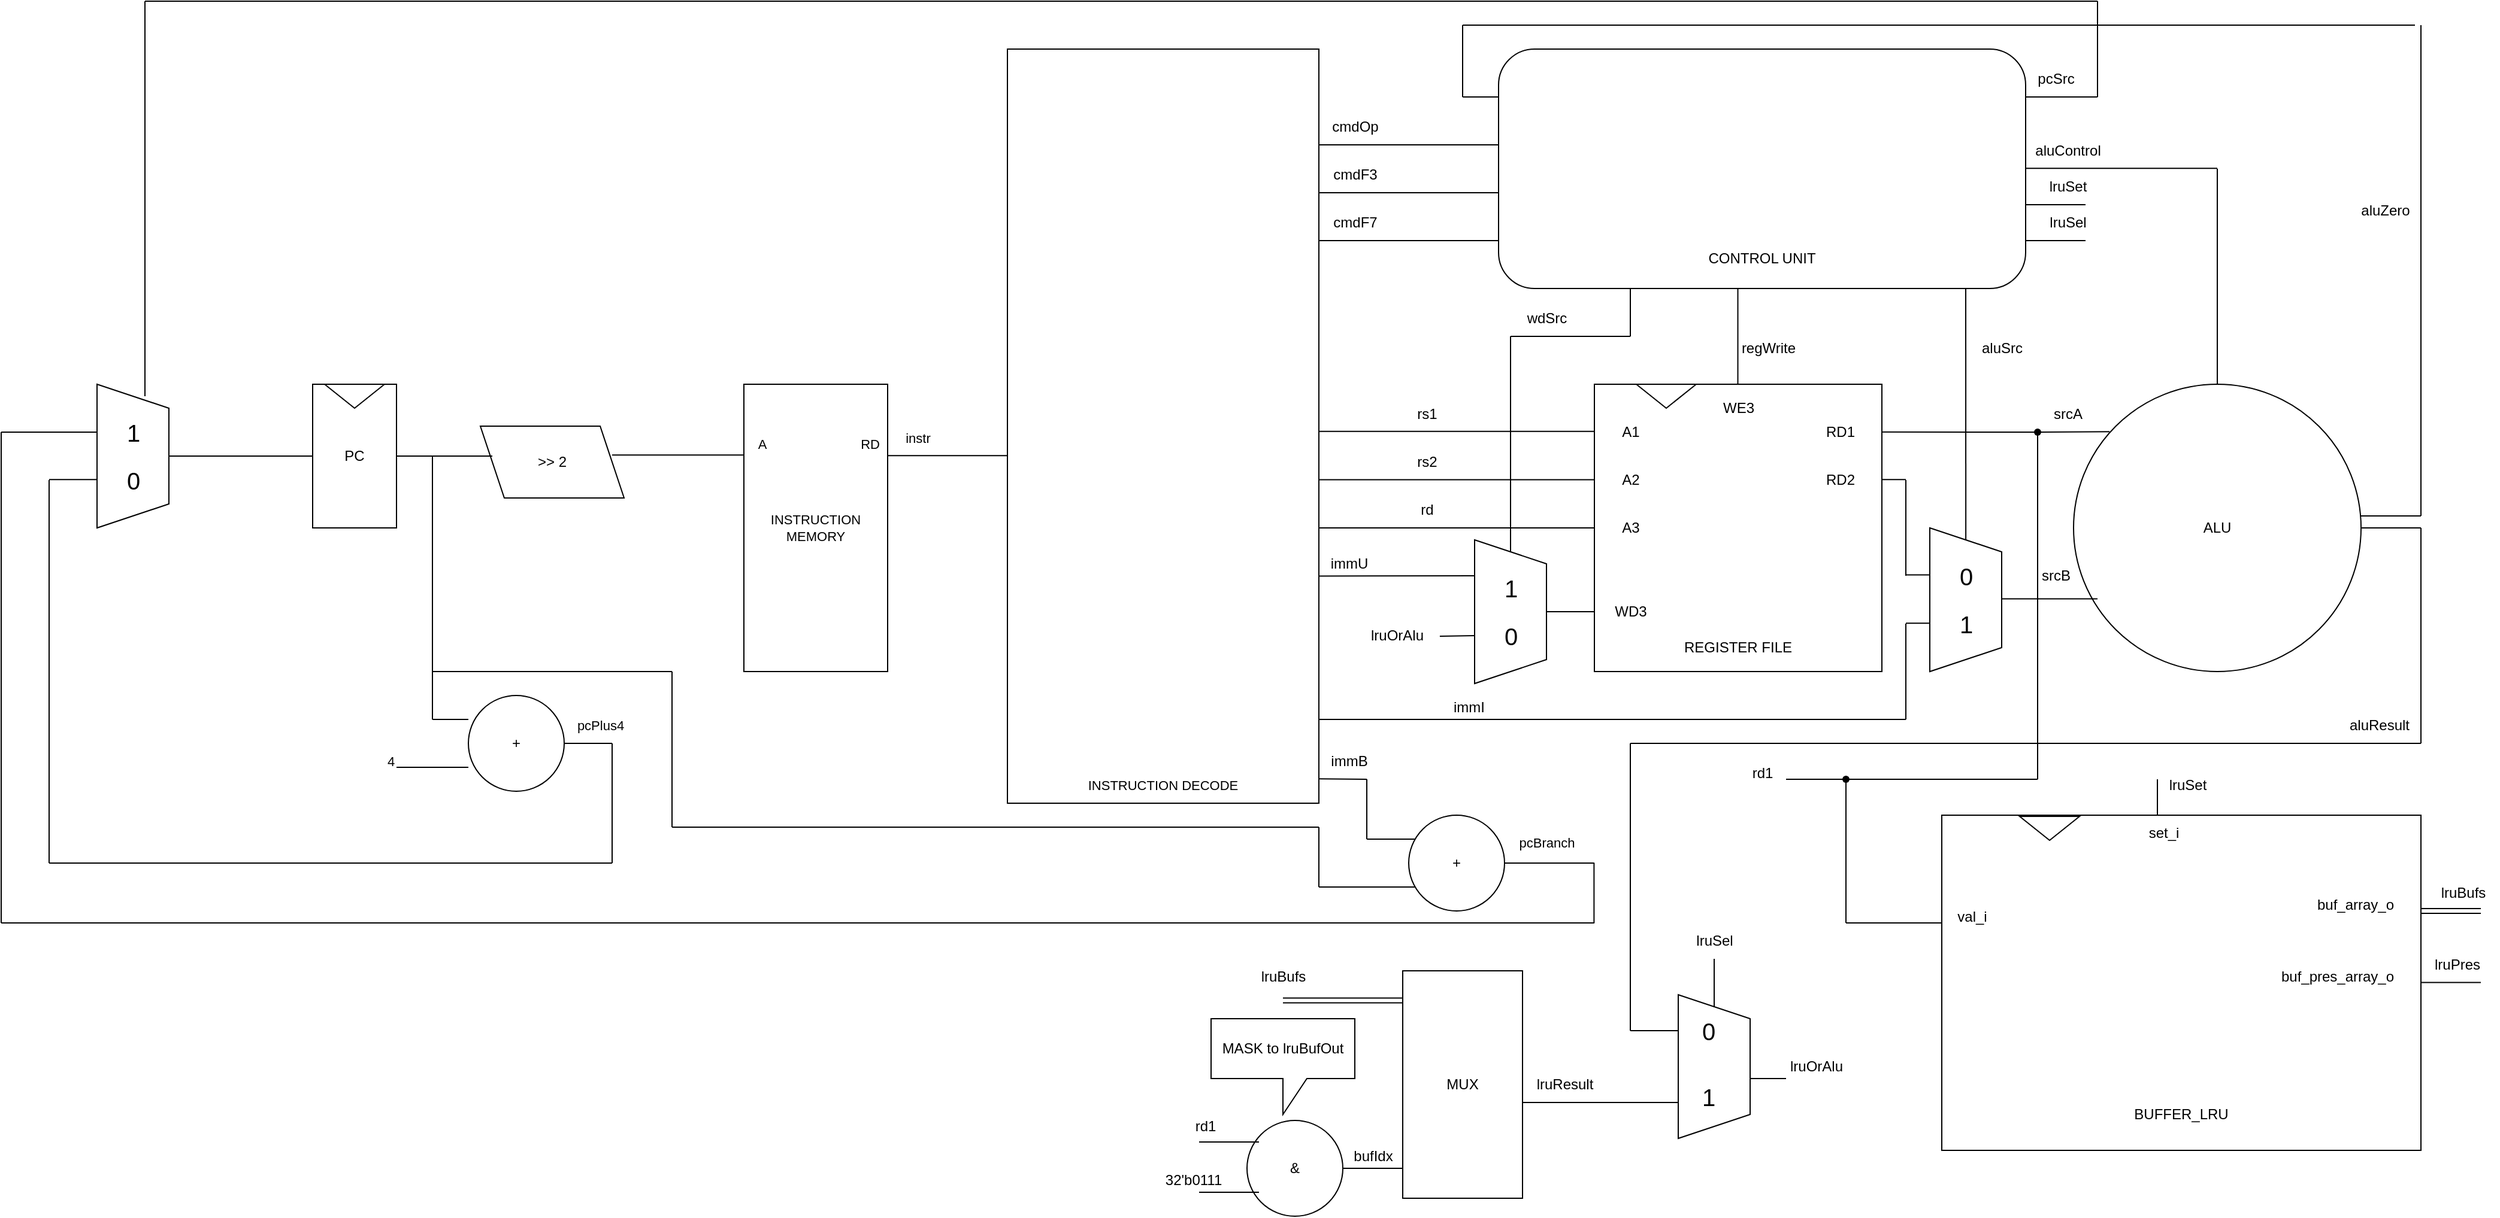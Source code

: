 <mxfile version="21.2.9" type="device">
  <diagram name="Page-1" id="wmM0MHeouTX-nWKgQQLS">
    <mxGraphModel dx="1108" dy="1721" grid="1" gridSize="10" guides="1" tooltips="1" connect="1" arrows="1" fold="1" page="1" pageScale="1" pageWidth="850" pageHeight="1100" math="0" shadow="0">
      <root>
        <mxCell id="0" />
        <mxCell id="1" parent="0" />
        <mxCell id="tAqHpgGF29QeRpSOcUTc-36" value="INSTRUCTION DECODE" style="rounded=0;whiteSpace=wrap;html=1;fontFamily=Helvetica;fontSize=11;fontColor=default;spacingBottom=-600;" parent="1" vertex="1">
          <mxGeometry x="880" y="-40" width="260" height="630" as="geometry" />
        </mxCell>
        <mxCell id="tAqHpgGF29QeRpSOcUTc-1" value="" style="shape=trapezoid;perimeter=trapezoidPerimeter;whiteSpace=wrap;html=1;fixedSize=1;rotation=90;" parent="1" vertex="1">
          <mxGeometry x="90" y="270" width="120" height="60" as="geometry" />
        </mxCell>
        <mxCell id="tAqHpgGF29QeRpSOcUTc-2" value="&lt;font style=&quot;font-size: 20px;&quot;&gt;0&lt;/font&gt;" style="text;html=1;align=center;verticalAlign=middle;resizable=0;points=[];autosize=1;strokeColor=none;fillColor=none;" parent="1" vertex="1">
          <mxGeometry x="135" y="300" width="30" height="40" as="geometry" />
        </mxCell>
        <mxCell id="tAqHpgGF29QeRpSOcUTc-3" value="&lt;font style=&quot;font-size: 20px;&quot;&gt;1&lt;/font&gt;" style="text;html=1;align=center;verticalAlign=middle;resizable=0;points=[];autosize=1;strokeColor=none;fillColor=none;" parent="1" vertex="1">
          <mxGeometry x="135" y="260" width="30" height="40" as="geometry" />
        </mxCell>
        <mxCell id="tAqHpgGF29QeRpSOcUTc-4" value="PC" style="rounded=0;whiteSpace=wrap;html=1;" parent="1" vertex="1">
          <mxGeometry x="300" y="240" width="70" height="120" as="geometry" />
        </mxCell>
        <mxCell id="tAqHpgGF29QeRpSOcUTc-5" value="" style="triangle;whiteSpace=wrap;html=1;rotation=90;" parent="1" vertex="1">
          <mxGeometry x="325" y="225" width="20" height="50" as="geometry" />
        </mxCell>
        <mxCell id="tAqHpgGF29QeRpSOcUTc-6" value="&amp;gt;&amp;gt; 2" style="shape=parallelogram;perimeter=parallelogramPerimeter;whiteSpace=wrap;html=1;fixedSize=1;direction=west;flipV=1;" parent="1" vertex="1">
          <mxGeometry x="440" y="275" width="120" height="60" as="geometry" />
        </mxCell>
        <mxCell id="tAqHpgGF29QeRpSOcUTc-8" value="+" style="ellipse;whiteSpace=wrap;html=1;aspect=fixed;" parent="1" vertex="1">
          <mxGeometry x="430" y="500" width="80" height="80" as="geometry" />
        </mxCell>
        <mxCell id="tAqHpgGF29QeRpSOcUTc-9" value="" style="endArrow=none;html=1;rounded=0;movable=1;resizable=1;rotatable=1;deletable=1;editable=1;locked=0;connectable=1;" parent="1" edge="1">
          <mxGeometry width="50" height="50" relative="1" as="geometry">
            <mxPoint x="180" y="300" as="sourcePoint" />
            <mxPoint x="300" y="300" as="targetPoint" />
          </mxGeometry>
        </mxCell>
        <mxCell id="tAqHpgGF29QeRpSOcUTc-10" value="" style="endArrow=none;html=1;rounded=0;movable=1;resizable=1;rotatable=1;deletable=1;editable=1;locked=0;connectable=1;" parent="1" edge="1">
          <mxGeometry width="50" height="50" relative="1" as="geometry">
            <mxPoint x="370" y="300" as="sourcePoint" />
            <mxPoint x="450" y="300" as="targetPoint" />
          </mxGeometry>
        </mxCell>
        <mxCell id="tAqHpgGF29QeRpSOcUTc-11" value="" style="endArrow=none;html=1;rounded=0;labelBackgroundColor=default;strokeColor=default;fontFamily=Helvetica;fontSize=11;fontColor=default;shape=connector;" parent="1" edge="1">
          <mxGeometry width="50" height="50" relative="1" as="geometry">
            <mxPoint x="370" y="560" as="sourcePoint" />
            <mxPoint x="430" y="560" as="targetPoint" />
          </mxGeometry>
        </mxCell>
        <mxCell id="tAqHpgGF29QeRpSOcUTc-12" value="4" style="text;html=1;align=center;verticalAlign=middle;resizable=0;points=[];autosize=1;strokeColor=none;fillColor=none;fontSize=11;fontFamily=Helvetica;fontColor=default;" parent="1" vertex="1">
          <mxGeometry x="350" y="540" width="30" height="30" as="geometry" />
        </mxCell>
        <mxCell id="tAqHpgGF29QeRpSOcUTc-13" value="" style="endArrow=none;html=1;rounded=0;labelBackgroundColor=default;strokeColor=default;fontFamily=Helvetica;fontSize=11;fontColor=default;shape=connector;" parent="1" edge="1">
          <mxGeometry width="50" height="50" relative="1" as="geometry">
            <mxPoint x="400" y="520" as="sourcePoint" />
            <mxPoint x="400" y="300" as="targetPoint" />
          </mxGeometry>
        </mxCell>
        <mxCell id="tAqHpgGF29QeRpSOcUTc-14" value="" style="endArrow=none;html=1;rounded=0;labelBackgroundColor=default;strokeColor=default;fontFamily=Helvetica;fontSize=11;fontColor=default;shape=connector;" parent="1" edge="1">
          <mxGeometry width="50" height="50" relative="1" as="geometry">
            <mxPoint x="400" y="520" as="sourcePoint" />
            <mxPoint x="430" y="520" as="targetPoint" />
          </mxGeometry>
        </mxCell>
        <mxCell id="tAqHpgGF29QeRpSOcUTc-15" value="" style="endArrow=none;html=1;rounded=0;labelBackgroundColor=default;strokeColor=default;fontFamily=Helvetica;fontSize=11;fontColor=default;shape=connector;" parent="1" edge="1">
          <mxGeometry width="50" height="50" relative="1" as="geometry">
            <mxPoint x="510" y="540" as="sourcePoint" />
            <mxPoint x="550" y="540" as="targetPoint" />
          </mxGeometry>
        </mxCell>
        <mxCell id="tAqHpgGF29QeRpSOcUTc-16" value="" style="endArrow=none;html=1;rounded=0;labelBackgroundColor=default;strokeColor=default;fontFamily=Helvetica;fontSize=11;fontColor=default;shape=connector;" parent="1" edge="1">
          <mxGeometry width="50" height="50" relative="1" as="geometry">
            <mxPoint x="80" y="319.66" as="sourcePoint" />
            <mxPoint x="120" y="319.66" as="targetPoint" />
          </mxGeometry>
        </mxCell>
        <mxCell id="tAqHpgGF29QeRpSOcUTc-17" value="" style="endArrow=none;html=1;rounded=0;labelBackgroundColor=default;strokeColor=default;fontFamily=Helvetica;fontSize=11;fontColor=default;shape=connector;" parent="1" edge="1">
          <mxGeometry width="50" height="50" relative="1" as="geometry">
            <mxPoint x="80" y="640" as="sourcePoint" />
            <mxPoint x="80" y="320" as="targetPoint" />
          </mxGeometry>
        </mxCell>
        <mxCell id="tAqHpgGF29QeRpSOcUTc-18" value="" style="endArrow=none;html=1;rounded=0;labelBackgroundColor=default;strokeColor=default;fontFamily=Helvetica;fontSize=11;fontColor=default;shape=connector;" parent="1" edge="1">
          <mxGeometry width="50" height="50" relative="1" as="geometry">
            <mxPoint x="550" y="640" as="sourcePoint" />
            <mxPoint x="550" y="540" as="targetPoint" />
          </mxGeometry>
        </mxCell>
        <mxCell id="tAqHpgGF29QeRpSOcUTc-19" value="" style="endArrow=none;html=1;rounded=0;labelBackgroundColor=default;strokeColor=default;fontFamily=Helvetica;fontSize=11;fontColor=default;shape=connector;" parent="1" edge="1">
          <mxGeometry width="50" height="50" relative="1" as="geometry">
            <mxPoint x="80" y="640" as="sourcePoint" />
            <mxPoint x="550" y="640" as="targetPoint" />
          </mxGeometry>
        </mxCell>
        <mxCell id="tAqHpgGF29QeRpSOcUTc-20" value="" style="endArrow=none;html=1;rounded=0;labelBackgroundColor=default;strokeColor=default;fontFamily=Helvetica;fontSize=11;fontColor=default;shape=connector;" parent="1" edge="1">
          <mxGeometry width="50" height="50" relative="1" as="geometry">
            <mxPoint x="400" y="480" as="sourcePoint" />
            <mxPoint x="600" y="480" as="targetPoint" />
          </mxGeometry>
        </mxCell>
        <mxCell id="tAqHpgGF29QeRpSOcUTc-21" value="" style="endArrow=none;html=1;rounded=0;labelBackgroundColor=default;strokeColor=default;fontFamily=Helvetica;fontSize=11;fontColor=default;shape=connector;" parent="1" edge="1">
          <mxGeometry width="50" height="50" relative="1" as="geometry">
            <mxPoint x="600" y="610" as="sourcePoint" />
            <mxPoint x="600" y="480" as="targetPoint" />
          </mxGeometry>
        </mxCell>
        <mxCell id="tAqHpgGF29QeRpSOcUTc-22" value="" style="endArrow=none;html=1;rounded=0;labelBackgroundColor=default;strokeColor=default;fontFamily=Helvetica;fontSize=11;fontColor=default;shape=connector;" parent="1" edge="1">
          <mxGeometry width="50" height="50" relative="1" as="geometry">
            <mxPoint x="600" y="610" as="sourcePoint" />
            <mxPoint x="1140" y="610" as="targetPoint" />
          </mxGeometry>
        </mxCell>
        <mxCell id="tAqHpgGF29QeRpSOcUTc-24" value="+" style="ellipse;whiteSpace=wrap;html=1;aspect=fixed;" parent="1" vertex="1">
          <mxGeometry x="1215" y="600" width="80" height="80" as="geometry" />
        </mxCell>
        <mxCell id="tAqHpgGF29QeRpSOcUTc-25" value="pcPlus4" style="text;html=1;align=center;verticalAlign=middle;resizable=0;points=[];autosize=1;strokeColor=none;fillColor=none;fontSize=11;fontFamily=Helvetica;fontColor=default;" parent="1" vertex="1">
          <mxGeometry x="510" y="510" width="60" height="30" as="geometry" />
        </mxCell>
        <mxCell id="tAqHpgGF29QeRpSOcUTc-26" value="" style="endArrow=none;html=1;rounded=0;labelBackgroundColor=default;strokeColor=default;fontFamily=Helvetica;fontSize=11;fontColor=default;shape=connector;" parent="1" edge="1">
          <mxGeometry width="50" height="50" relative="1" as="geometry">
            <mxPoint x="1295" y="640" as="sourcePoint" />
            <mxPoint x="1370" y="640" as="targetPoint" />
          </mxGeometry>
        </mxCell>
        <mxCell id="tAqHpgGF29QeRpSOcUTc-27" value="" style="endArrow=none;html=1;rounded=0;labelBackgroundColor=default;strokeColor=default;fontFamily=Helvetica;fontSize=11;fontColor=default;shape=connector;" parent="1" edge="1">
          <mxGeometry width="50" height="50" relative="1" as="geometry">
            <mxPoint x="40" y="690" as="sourcePoint" />
            <mxPoint x="1370" y="690" as="targetPoint" />
          </mxGeometry>
        </mxCell>
        <mxCell id="tAqHpgGF29QeRpSOcUTc-28" value="" style="endArrow=none;html=1;rounded=0;labelBackgroundColor=default;strokeColor=default;fontFamily=Helvetica;fontSize=11;fontColor=default;shape=connector;" parent="1" edge="1">
          <mxGeometry width="50" height="50" relative="1" as="geometry">
            <mxPoint x="1369.69" y="690" as="sourcePoint" />
            <mxPoint x="1369.69" y="640" as="targetPoint" />
            <Array as="points">
              <mxPoint x="1369.69" y="670" />
            </Array>
          </mxGeometry>
        </mxCell>
        <mxCell id="tAqHpgGF29QeRpSOcUTc-29" value="" style="endArrow=none;html=1;rounded=0;labelBackgroundColor=default;strokeColor=default;fontFamily=Helvetica;fontSize=11;fontColor=default;shape=connector;" parent="1" edge="1">
          <mxGeometry width="50" height="50" relative="1" as="geometry">
            <mxPoint x="40" y="690" as="sourcePoint" />
            <mxPoint x="40" y="280" as="targetPoint" />
          </mxGeometry>
        </mxCell>
        <mxCell id="tAqHpgGF29QeRpSOcUTc-30" value="" style="endArrow=none;html=1;rounded=0;labelBackgroundColor=default;strokeColor=default;fontFamily=Helvetica;fontSize=11;fontColor=default;shape=connector;" parent="1" edge="1">
          <mxGeometry width="50" height="50" relative="1" as="geometry">
            <mxPoint x="40" y="280" as="sourcePoint" />
            <mxPoint x="120" y="280" as="targetPoint" />
          </mxGeometry>
        </mxCell>
        <mxCell id="tAqHpgGF29QeRpSOcUTc-31" value="pcBranch" style="text;html=1;align=center;verticalAlign=middle;resizable=0;points=[];autosize=1;strokeColor=none;fillColor=none;fontSize=11;fontFamily=Helvetica;fontColor=default;" parent="1" vertex="1">
          <mxGeometry x="1295" y="608" width="70" height="30" as="geometry" />
        </mxCell>
        <mxCell id="tAqHpgGF29QeRpSOcUTc-32" value="INSTRUCTION MEMORY" style="rounded=0;whiteSpace=wrap;html=1;fontFamily=Helvetica;fontSize=11;fontColor=default;" parent="1" vertex="1">
          <mxGeometry x="660" y="240" width="120" height="240" as="geometry" />
        </mxCell>
        <mxCell id="tAqHpgGF29QeRpSOcUTc-33" value="A" style="text;html=1;align=center;verticalAlign=middle;resizable=0;points=[];autosize=1;strokeColor=none;fillColor=none;fontSize=11;fontFamily=Helvetica;fontColor=default;" parent="1" vertex="1">
          <mxGeometry x="660" y="275" width="30" height="30" as="geometry" />
        </mxCell>
        <mxCell id="tAqHpgGF29QeRpSOcUTc-34" value="RD" style="text;html=1;align=center;verticalAlign=middle;resizable=0;points=[];autosize=1;strokeColor=none;fillColor=none;fontSize=11;fontFamily=Helvetica;fontColor=default;" parent="1" vertex="1">
          <mxGeometry x="745" y="275" width="40" height="30" as="geometry" />
        </mxCell>
        <mxCell id="tAqHpgGF29QeRpSOcUTc-35" value="" style="endArrow=none;html=1;rounded=0;labelBackgroundColor=default;strokeColor=default;fontFamily=Helvetica;fontSize=11;fontColor=default;shape=connector;" parent="1" edge="1">
          <mxGeometry width="50" height="50" relative="1" as="geometry">
            <mxPoint x="550" y="299.17" as="sourcePoint" />
            <mxPoint x="660" y="299.17" as="targetPoint" />
          </mxGeometry>
        </mxCell>
        <mxCell id="tAqHpgGF29QeRpSOcUTc-38" value="" style="endArrow=none;html=1;rounded=0;labelBackgroundColor=default;strokeColor=default;fontFamily=Helvetica;fontSize=11;fontColor=default;shape=connector;" parent="1" edge="1">
          <mxGeometry width="50" height="50" relative="1" as="geometry">
            <mxPoint x="780" y="299.68" as="sourcePoint" />
            <mxPoint x="880" y="299.68" as="targetPoint" />
          </mxGeometry>
        </mxCell>
        <mxCell id="tAqHpgGF29QeRpSOcUTc-39" value="instr" style="text;html=1;align=center;verticalAlign=middle;resizable=0;points=[];autosize=1;strokeColor=none;fillColor=none;fontSize=11;fontFamily=Helvetica;fontColor=default;" parent="1" vertex="1">
          <mxGeometry x="785" y="270" width="40" height="30" as="geometry" />
        </mxCell>
        <mxCell id="tAqHpgGF29QeRpSOcUTc-42" value="" style="endArrow=none;html=1;rounded=0;labelBackgroundColor=default;strokeColor=default;fontFamily=Helvetica;fontSize=11;fontColor=default;shape=connector;" parent="1" edge="1">
          <mxGeometry width="50" height="50" relative="1" as="geometry">
            <mxPoint x="1140" y="569.58" as="sourcePoint" />
            <mxPoint x="1180" y="570" as="targetPoint" />
          </mxGeometry>
        </mxCell>
        <mxCell id="SXYv1v4Vk7ZWwAZWmI2W-1" value="immB" style="text;html=1;align=center;verticalAlign=middle;resizable=0;points=[];autosize=1;strokeColor=none;fillColor=none;" vertex="1" parent="1">
          <mxGeometry x="1140" y="540" width="50" height="30" as="geometry" />
        </mxCell>
        <mxCell id="SXYv1v4Vk7ZWwAZWmI2W-2" value="" style="endArrow=none;html=1;rounded=0;" edge="1" parent="1" target="tAqHpgGF29QeRpSOcUTc-36">
          <mxGeometry width="50" height="50" relative="1" as="geometry">
            <mxPoint x="880" y="300" as="sourcePoint" />
            <mxPoint x="930" y="250" as="targetPoint" />
          </mxGeometry>
        </mxCell>
        <mxCell id="SXYv1v4Vk7ZWwAZWmI2W-4" value="REGISTER FILE" style="whiteSpace=wrap;html=1;aspect=fixed;spacingBottom=-200;" vertex="1" parent="1">
          <mxGeometry x="1370" y="240" width="240" height="240" as="geometry" />
        </mxCell>
        <mxCell id="SXYv1v4Vk7ZWwAZWmI2W-5" value="" style="shape=trapezoid;perimeter=trapezoidPerimeter;whiteSpace=wrap;html=1;fixedSize=1;rotation=90;" vertex="1" parent="1">
          <mxGeometry x="1240" y="400" width="120" height="60" as="geometry" />
        </mxCell>
        <mxCell id="SXYv1v4Vk7ZWwAZWmI2W-6" value="&lt;font style=&quot;font-size: 20px;&quot;&gt;0&lt;/font&gt;" style="text;html=1;align=center;verticalAlign=middle;resizable=0;points=[];autosize=1;strokeColor=none;fillColor=none;" vertex="1" parent="1">
          <mxGeometry x="1285" y="430" width="30" height="40" as="geometry" />
        </mxCell>
        <mxCell id="SXYv1v4Vk7ZWwAZWmI2W-7" value="&lt;font style=&quot;font-size: 20px;&quot;&gt;1&lt;/font&gt;" style="text;html=1;align=center;verticalAlign=middle;resizable=0;points=[];autosize=1;strokeColor=none;fillColor=none;" vertex="1" parent="1">
          <mxGeometry x="1285" y="390" width="30" height="40" as="geometry" />
        </mxCell>
        <mxCell id="SXYv1v4Vk7ZWwAZWmI2W-8" value="WD3" style="text;html=1;align=center;verticalAlign=middle;resizable=0;points=[];autosize=1;strokeColor=none;fillColor=none;" vertex="1" parent="1">
          <mxGeometry x="1375" y="415" width="50" height="30" as="geometry" />
        </mxCell>
        <mxCell id="SXYv1v4Vk7ZWwAZWmI2W-9" value="A1" style="text;html=1;align=center;verticalAlign=middle;resizable=0;points=[];autosize=1;strokeColor=none;fillColor=none;" vertex="1" parent="1">
          <mxGeometry x="1380" y="265" width="40" height="30" as="geometry" />
        </mxCell>
        <mxCell id="SXYv1v4Vk7ZWwAZWmI2W-10" value="A2" style="text;html=1;align=center;verticalAlign=middle;resizable=0;points=[];autosize=1;strokeColor=none;fillColor=none;" vertex="1" parent="1">
          <mxGeometry x="1380" y="305" width="40" height="30" as="geometry" />
        </mxCell>
        <mxCell id="SXYv1v4Vk7ZWwAZWmI2W-11" value="A3" style="text;html=1;align=center;verticalAlign=middle;resizable=0;points=[];autosize=1;strokeColor=none;fillColor=none;" vertex="1" parent="1">
          <mxGeometry x="1380" y="345" width="40" height="30" as="geometry" />
        </mxCell>
        <mxCell id="SXYv1v4Vk7ZWwAZWmI2W-12" value="" style="triangle;whiteSpace=wrap;html=1;rotation=90;" vertex="1" parent="1">
          <mxGeometry x="1420" y="225" width="20" height="50" as="geometry" />
        </mxCell>
        <mxCell id="SXYv1v4Vk7ZWwAZWmI2W-13" value="RD1" style="text;html=1;align=center;verticalAlign=middle;resizable=0;points=[];autosize=1;strokeColor=none;fillColor=none;" vertex="1" parent="1">
          <mxGeometry x="1550" y="265" width="50" height="30" as="geometry" />
        </mxCell>
        <mxCell id="SXYv1v4Vk7ZWwAZWmI2W-14" value="RD2" style="text;html=1;align=center;verticalAlign=middle;resizable=0;points=[];autosize=1;strokeColor=none;fillColor=none;" vertex="1" parent="1">
          <mxGeometry x="1550" y="305" width="50" height="30" as="geometry" />
        </mxCell>
        <mxCell id="SXYv1v4Vk7ZWwAZWmI2W-15" value="WE3" style="text;html=1;align=center;verticalAlign=middle;resizable=0;points=[];autosize=1;strokeColor=none;fillColor=none;" vertex="1" parent="1">
          <mxGeometry x="1465" y="245" width="50" height="30" as="geometry" />
        </mxCell>
        <mxCell id="SXYv1v4Vk7ZWwAZWmI2W-16" value="" style="endArrow=none;html=1;rounded=0;" edge="1" parent="1">
          <mxGeometry width="50" height="50" relative="1" as="geometry">
            <mxPoint x="1330" y="430" as="sourcePoint" />
            <mxPoint x="1370" y="430" as="targetPoint" />
          </mxGeometry>
        </mxCell>
        <mxCell id="SXYv1v4Vk7ZWwAZWmI2W-17" value="ALU" style="ellipse;whiteSpace=wrap;html=1;aspect=fixed;" vertex="1" parent="1">
          <mxGeometry x="1770" y="240" width="240" height="240" as="geometry" />
        </mxCell>
        <mxCell id="SXYv1v4Vk7ZWwAZWmI2W-18" value="" style="shape=trapezoid;perimeter=trapezoidPerimeter;whiteSpace=wrap;html=1;fixedSize=1;rotation=90;" vertex="1" parent="1">
          <mxGeometry x="1620" y="390" width="120" height="60" as="geometry" />
        </mxCell>
        <mxCell id="SXYv1v4Vk7ZWwAZWmI2W-19" value="&lt;font style=&quot;font-size: 20px;&quot;&gt;1&lt;/font&gt;" style="text;html=1;align=center;verticalAlign=middle;resizable=0;points=[];autosize=1;strokeColor=none;fillColor=none;" vertex="1" parent="1">
          <mxGeometry x="1665" y="420" width="30" height="40" as="geometry" />
        </mxCell>
        <mxCell id="SXYv1v4Vk7ZWwAZWmI2W-20" value="&lt;font style=&quot;font-size: 20px;&quot;&gt;0&lt;/font&gt;" style="text;html=1;align=center;verticalAlign=middle;resizable=0;points=[];autosize=1;strokeColor=none;fillColor=none;" vertex="1" parent="1">
          <mxGeometry x="1665" y="380" width="30" height="40" as="geometry" />
        </mxCell>
        <mxCell id="SXYv1v4Vk7ZWwAZWmI2W-21" value="CONTROL UNIT" style="rounded=1;whiteSpace=wrap;html=1;spacingBottom=-150;" vertex="1" parent="1">
          <mxGeometry x="1290" y="-40" width="440" height="200" as="geometry" />
        </mxCell>
        <mxCell id="SXYv1v4Vk7ZWwAZWmI2W-22" value="" style="endArrow=none;html=1;rounded=0;" edge="1" parent="1">
          <mxGeometry width="50" height="50" relative="1" as="geometry">
            <mxPoint x="1730" as="sourcePoint" />
            <mxPoint x="1790" as="targetPoint" />
          </mxGeometry>
        </mxCell>
        <mxCell id="SXYv1v4Vk7ZWwAZWmI2W-23" value="" style="endArrow=none;html=1;rounded=0;" edge="1" parent="1">
          <mxGeometry width="50" height="50" relative="1" as="geometry">
            <mxPoint x="1790" as="sourcePoint" />
            <mxPoint x="1790" y="-80" as="targetPoint" />
          </mxGeometry>
        </mxCell>
        <mxCell id="SXYv1v4Vk7ZWwAZWmI2W-24" value="" style="endArrow=none;html=1;rounded=0;" edge="1" parent="1">
          <mxGeometry width="50" height="50" relative="1" as="geometry">
            <mxPoint x="160" y="-80" as="sourcePoint" />
            <mxPoint x="1790" y="-80" as="targetPoint" />
          </mxGeometry>
        </mxCell>
        <mxCell id="SXYv1v4Vk7ZWwAZWmI2W-25" value="" style="endArrow=none;html=1;rounded=0;" edge="1" parent="1">
          <mxGeometry width="50" height="50" relative="1" as="geometry">
            <mxPoint x="160" y="250" as="sourcePoint" />
            <mxPoint x="160" y="-80" as="targetPoint" />
          </mxGeometry>
        </mxCell>
        <mxCell id="SXYv1v4Vk7ZWwAZWmI2W-27" value="" style="endArrow=none;html=1;rounded=0;" edge="1" parent="1">
          <mxGeometry width="50" height="50" relative="1" as="geometry">
            <mxPoint x="1630" y="399.29" as="sourcePoint" />
            <mxPoint x="1650" y="399.29" as="targetPoint" />
          </mxGeometry>
        </mxCell>
        <mxCell id="SXYv1v4Vk7ZWwAZWmI2W-28" value="" style="endArrow=none;html=1;rounded=0;" edge="1" parent="1">
          <mxGeometry width="50" height="50" relative="1" as="geometry">
            <mxPoint x="1630" y="400" as="sourcePoint" />
            <mxPoint x="1630" y="320" as="targetPoint" />
          </mxGeometry>
        </mxCell>
        <mxCell id="SXYv1v4Vk7ZWwAZWmI2W-29" value="" style="endArrow=none;html=1;rounded=0;" edge="1" parent="1">
          <mxGeometry width="50" height="50" relative="1" as="geometry">
            <mxPoint x="1610" y="319.63" as="sourcePoint" />
            <mxPoint x="1630" y="319.63" as="targetPoint" />
          </mxGeometry>
        </mxCell>
        <mxCell id="SXYv1v4Vk7ZWwAZWmI2W-30" value="" style="endArrow=none;html=1;rounded=0;" edge="1" parent="1" source="SXYv1v4Vk7ZWwAZWmI2W-112">
          <mxGeometry width="50" height="50" relative="1" as="geometry">
            <mxPoint x="1610" y="279.89" as="sourcePoint" />
            <mxPoint x="1800" y="279.63" as="targetPoint" />
          </mxGeometry>
        </mxCell>
        <mxCell id="SXYv1v4Vk7ZWwAZWmI2W-31" value="" style="endArrow=none;html=1;rounded=0;" edge="1" parent="1">
          <mxGeometry width="50" height="50" relative="1" as="geometry">
            <mxPoint x="1710" y="419.29" as="sourcePoint" />
            <mxPoint x="1790" y="419.29" as="targetPoint" />
          </mxGeometry>
        </mxCell>
        <mxCell id="SXYv1v4Vk7ZWwAZWmI2W-32" value="" style="endArrow=none;html=1;rounded=0;" edge="1" parent="1">
          <mxGeometry width="50" height="50" relative="1" as="geometry">
            <mxPoint x="1630" y="439.64" as="sourcePoint" />
            <mxPoint x="1650" y="439.64" as="targetPoint" />
          </mxGeometry>
        </mxCell>
        <mxCell id="SXYv1v4Vk7ZWwAZWmI2W-33" value="" style="endArrow=none;html=1;rounded=0;" edge="1" parent="1">
          <mxGeometry width="50" height="50" relative="1" as="geometry">
            <mxPoint x="1630" y="520" as="sourcePoint" />
            <mxPoint x="1630" y="440" as="targetPoint" />
          </mxGeometry>
        </mxCell>
        <mxCell id="SXYv1v4Vk7ZWwAZWmI2W-34" value="" style="endArrow=none;html=1;rounded=0;" edge="1" parent="1">
          <mxGeometry width="50" height="50" relative="1" as="geometry">
            <mxPoint x="1140" y="520" as="sourcePoint" />
            <mxPoint x="1630" y="520" as="targetPoint" />
          </mxGeometry>
        </mxCell>
        <mxCell id="SXYv1v4Vk7ZWwAZWmI2W-35" value="immI" style="text;html=1;align=center;verticalAlign=middle;resizable=0;points=[];autosize=1;strokeColor=none;fillColor=none;" vertex="1" parent="1">
          <mxGeometry x="1240" y="495" width="50" height="30" as="geometry" />
        </mxCell>
        <mxCell id="SXYv1v4Vk7ZWwAZWmI2W-36" value="" style="endArrow=none;html=1;rounded=0;" edge="1" parent="1">
          <mxGeometry width="50" height="50" relative="1" as="geometry">
            <mxPoint x="2010" y="360" as="sourcePoint" />
            <mxPoint x="2060" y="360" as="targetPoint" />
          </mxGeometry>
        </mxCell>
        <mxCell id="SXYv1v4Vk7ZWwAZWmI2W-37" value="" style="endArrow=none;html=1;rounded=0;" edge="1" parent="1">
          <mxGeometry width="50" height="50" relative="1" as="geometry">
            <mxPoint x="2060" y="540" as="sourcePoint" />
            <mxPoint x="2060" y="360" as="targetPoint" />
          </mxGeometry>
        </mxCell>
        <mxCell id="SXYv1v4Vk7ZWwAZWmI2W-38" value="" style="endArrow=none;html=1;rounded=0;" edge="1" parent="1">
          <mxGeometry width="50" height="50" relative="1" as="geometry">
            <mxPoint x="1400" y="540" as="sourcePoint" />
            <mxPoint x="2060" y="540" as="targetPoint" />
          </mxGeometry>
        </mxCell>
        <mxCell id="SXYv1v4Vk7ZWwAZWmI2W-40" value="" style="endArrow=none;html=1;rounded=0;exitX=0.462;exitY=-0.016;exitDx=0;exitDy=0;exitPerimeter=0;" edge="1" parent="1">
          <mxGeometry width="50" height="50" relative="1" as="geometry">
            <mxPoint x="1240.96" y="450.44" as="sourcePoint" />
            <mxPoint x="1270" y="450" as="targetPoint" />
          </mxGeometry>
        </mxCell>
        <mxCell id="SXYv1v4Vk7ZWwAZWmI2W-41" value="&lt;div&gt;aluResult&lt;/div&gt;" style="text;html=1;align=center;verticalAlign=middle;resizable=0;points=[];autosize=1;strokeColor=none;fillColor=none;" vertex="1" parent="1">
          <mxGeometry x="1990" y="510" width="70" height="30" as="geometry" />
        </mxCell>
        <mxCell id="SXYv1v4Vk7ZWwAZWmI2W-42" value="" style="endArrow=none;html=1;rounded=0;" edge="1" parent="1">
          <mxGeometry width="50" height="50" relative="1" as="geometry">
            <mxPoint x="1140" y="400.26" as="sourcePoint" />
            <mxPoint x="1270" y="400" as="targetPoint" />
          </mxGeometry>
        </mxCell>
        <mxCell id="SXYv1v4Vk7ZWwAZWmI2W-43" value="immU" style="text;html=1;align=center;verticalAlign=middle;resizable=0;points=[];autosize=1;strokeColor=none;fillColor=none;" vertex="1" parent="1">
          <mxGeometry x="1140" y="375" width="50" height="30" as="geometry" />
        </mxCell>
        <mxCell id="SXYv1v4Vk7ZWwAZWmI2W-45" value="" style="endArrow=none;html=1;rounded=0;" edge="1" parent="1">
          <mxGeometry width="50" height="50" relative="1" as="geometry">
            <mxPoint x="1489.75" y="240" as="sourcePoint" />
            <mxPoint x="1489.75" y="160" as="targetPoint" />
          </mxGeometry>
        </mxCell>
        <mxCell id="SXYv1v4Vk7ZWwAZWmI2W-46" value="regWrite" style="text;html=1;align=center;verticalAlign=middle;resizable=0;points=[];autosize=1;strokeColor=none;fillColor=none;" vertex="1" parent="1">
          <mxGeometry x="1480" y="195" width="70" height="30" as="geometry" />
        </mxCell>
        <mxCell id="SXYv1v4Vk7ZWwAZWmI2W-47" value="" style="endArrow=none;html=1;rounded=0;" edge="1" parent="1">
          <mxGeometry width="50" height="50" relative="1" as="geometry">
            <mxPoint x="1680.07" y="370" as="sourcePoint" />
            <mxPoint x="1680" y="160" as="targetPoint" />
          </mxGeometry>
        </mxCell>
        <mxCell id="SXYv1v4Vk7ZWwAZWmI2W-48" value="aluSrc" style="text;html=1;align=center;verticalAlign=middle;resizable=0;points=[];autosize=1;strokeColor=none;fillColor=none;" vertex="1" parent="1">
          <mxGeometry x="1680" y="195" width="60" height="30" as="geometry" />
        </mxCell>
        <mxCell id="SXYv1v4Vk7ZWwAZWmI2W-49" value="srcA" style="text;html=1;align=center;verticalAlign=middle;resizable=0;points=[];autosize=1;strokeColor=none;fillColor=none;" vertex="1" parent="1">
          <mxGeometry x="1740" y="250" width="50" height="30" as="geometry" />
        </mxCell>
        <mxCell id="SXYv1v4Vk7ZWwAZWmI2W-50" value="srcB" style="text;html=1;align=center;verticalAlign=middle;resizable=0;points=[];autosize=1;strokeColor=none;fillColor=none;" vertex="1" parent="1">
          <mxGeometry x="1730" y="385" width="50" height="30" as="geometry" />
        </mxCell>
        <mxCell id="SXYv1v4Vk7ZWwAZWmI2W-52" value="" style="endArrow=none;html=1;rounded=0;" edge="1" parent="1">
          <mxGeometry width="50" height="50" relative="1" as="geometry">
            <mxPoint x="2010" y="350" as="sourcePoint" />
            <mxPoint x="2060" y="350" as="targetPoint" />
          </mxGeometry>
        </mxCell>
        <mxCell id="SXYv1v4Vk7ZWwAZWmI2W-53" value="" style="endArrow=none;html=1;rounded=0;" edge="1" parent="1">
          <mxGeometry width="50" height="50" relative="1" as="geometry">
            <mxPoint x="2060" y="350" as="sourcePoint" />
            <mxPoint x="2060" y="-60" as="targetPoint" />
          </mxGeometry>
        </mxCell>
        <mxCell id="SXYv1v4Vk7ZWwAZWmI2W-54" value="" style="endArrow=none;html=1;rounded=0;" edge="1" parent="1">
          <mxGeometry width="50" height="50" relative="1" as="geometry">
            <mxPoint x="1260" y="-60" as="sourcePoint" />
            <mxPoint x="2055" y="-60" as="targetPoint" />
          </mxGeometry>
        </mxCell>
        <mxCell id="SXYv1v4Vk7ZWwAZWmI2W-55" value="aluZero" style="text;html=1;align=center;verticalAlign=middle;resizable=0;points=[];autosize=1;strokeColor=none;fillColor=none;" vertex="1" parent="1">
          <mxGeometry x="2000" y="80" width="60" height="30" as="geometry" />
        </mxCell>
        <mxCell id="SXYv1v4Vk7ZWwAZWmI2W-56" value="" style="endArrow=none;html=1;rounded=0;" edge="1" parent="1">
          <mxGeometry width="50" height="50" relative="1" as="geometry">
            <mxPoint x="1260" as="sourcePoint" />
            <mxPoint x="1290" as="targetPoint" />
          </mxGeometry>
        </mxCell>
        <mxCell id="SXYv1v4Vk7ZWwAZWmI2W-57" value="" style="endArrow=none;html=1;rounded=0;" edge="1" parent="1">
          <mxGeometry width="50" height="50" relative="1" as="geometry">
            <mxPoint x="1260" as="sourcePoint" />
            <mxPoint x="1260" y="-60" as="targetPoint" />
          </mxGeometry>
        </mxCell>
        <mxCell id="SXYv1v4Vk7ZWwAZWmI2W-59" value="" style="endArrow=none;html=1;rounded=0;" edge="1" parent="1">
          <mxGeometry width="50" height="50" relative="1" as="geometry">
            <mxPoint x="1140" y="279.39" as="sourcePoint" />
            <mxPoint x="1370" y="279.39" as="targetPoint" />
          </mxGeometry>
        </mxCell>
        <mxCell id="SXYv1v4Vk7ZWwAZWmI2W-60" value="" style="endArrow=none;html=1;rounded=0;" edge="1" parent="1">
          <mxGeometry width="50" height="50" relative="1" as="geometry">
            <mxPoint x="1140" y="319.7" as="sourcePoint" />
            <mxPoint x="1370" y="319.7" as="targetPoint" />
          </mxGeometry>
        </mxCell>
        <mxCell id="SXYv1v4Vk7ZWwAZWmI2W-61" value="" style="endArrow=none;html=1;rounded=0;" edge="1" parent="1">
          <mxGeometry width="50" height="50" relative="1" as="geometry">
            <mxPoint x="1140" y="360" as="sourcePoint" />
            <mxPoint x="1370" y="360" as="targetPoint" />
          </mxGeometry>
        </mxCell>
        <mxCell id="SXYv1v4Vk7ZWwAZWmI2W-62" value="rs1" style="text;html=1;align=center;verticalAlign=middle;resizable=0;points=[];autosize=1;strokeColor=none;fillColor=none;" vertex="1" parent="1">
          <mxGeometry x="1210" y="250" width="40" height="30" as="geometry" />
        </mxCell>
        <mxCell id="SXYv1v4Vk7ZWwAZWmI2W-63" value="rs2" style="text;html=1;align=center;verticalAlign=middle;resizable=0;points=[];autosize=1;strokeColor=none;fillColor=none;" vertex="1" parent="1">
          <mxGeometry x="1210" y="290" width="40" height="30" as="geometry" />
        </mxCell>
        <mxCell id="SXYv1v4Vk7ZWwAZWmI2W-64" value="rd" style="text;html=1;align=center;verticalAlign=middle;resizable=0;points=[];autosize=1;strokeColor=none;fillColor=none;" vertex="1" parent="1">
          <mxGeometry x="1215" y="330" width="30" height="30" as="geometry" />
        </mxCell>
        <mxCell id="SXYv1v4Vk7ZWwAZWmI2W-65" value="" style="endArrow=none;html=1;rounded=0;" edge="1" parent="1">
          <mxGeometry width="50" height="50" relative="1" as="geometry">
            <mxPoint x="1890" y="240" as="sourcePoint" />
            <mxPoint x="1890" y="60" as="targetPoint" />
          </mxGeometry>
        </mxCell>
        <mxCell id="SXYv1v4Vk7ZWwAZWmI2W-66" value="" style="endArrow=none;html=1;rounded=0;" edge="1" parent="1">
          <mxGeometry width="50" height="50" relative="1" as="geometry">
            <mxPoint x="1730" y="59.64" as="sourcePoint" />
            <mxPoint x="1890" y="59.64" as="targetPoint" />
          </mxGeometry>
        </mxCell>
        <mxCell id="SXYv1v4Vk7ZWwAZWmI2W-67" value="aluControl" style="text;html=1;align=center;verticalAlign=middle;resizable=0;points=[];autosize=1;strokeColor=none;fillColor=none;" vertex="1" parent="1">
          <mxGeometry x="1725" y="30" width="80" height="30" as="geometry" />
        </mxCell>
        <mxCell id="SXYv1v4Vk7ZWwAZWmI2W-68" value="" style="endArrow=none;html=1;rounded=0;" edge="1" parent="1">
          <mxGeometry width="50" height="50" relative="1" as="geometry">
            <mxPoint x="1140" y="40" as="sourcePoint" />
            <mxPoint x="1290" y="40" as="targetPoint" />
          </mxGeometry>
        </mxCell>
        <mxCell id="SXYv1v4Vk7ZWwAZWmI2W-69" value="" style="endArrow=none;html=1;rounded=0;" edge="1" parent="1">
          <mxGeometry width="50" height="50" relative="1" as="geometry">
            <mxPoint x="1140" y="80" as="sourcePoint" />
            <mxPoint x="1290" y="80" as="targetPoint" />
          </mxGeometry>
        </mxCell>
        <mxCell id="SXYv1v4Vk7ZWwAZWmI2W-70" value="" style="endArrow=none;html=1;rounded=0;" edge="1" parent="1">
          <mxGeometry width="50" height="50" relative="1" as="geometry">
            <mxPoint x="1140" y="120" as="sourcePoint" />
            <mxPoint x="1290" y="120" as="targetPoint" />
          </mxGeometry>
        </mxCell>
        <mxCell id="SXYv1v4Vk7ZWwAZWmI2W-71" value="cmdOp" style="text;html=1;align=center;verticalAlign=middle;resizable=0;points=[];autosize=1;strokeColor=none;fillColor=none;" vertex="1" parent="1">
          <mxGeometry x="1140" y="10" width="60" height="30" as="geometry" />
        </mxCell>
        <mxCell id="SXYv1v4Vk7ZWwAZWmI2W-72" value="cmdF3" style="text;html=1;align=center;verticalAlign=middle;resizable=0;points=[];autosize=1;strokeColor=none;fillColor=none;" vertex="1" parent="1">
          <mxGeometry x="1140" y="50" width="60" height="30" as="geometry" />
        </mxCell>
        <mxCell id="SXYv1v4Vk7ZWwAZWmI2W-73" value="cmdF7" style="text;html=1;align=center;verticalAlign=middle;resizable=0;points=[];autosize=1;strokeColor=none;fillColor=none;" vertex="1" parent="1">
          <mxGeometry x="1140" y="90" width="60" height="30" as="geometry" />
        </mxCell>
        <mxCell id="SXYv1v4Vk7ZWwAZWmI2W-74" value="BUFFER_LRU" style="rounded=0;whiteSpace=wrap;html=1;spacingBottom=-220;" vertex="1" parent="1">
          <mxGeometry x="1660" y="600" width="400" height="280" as="geometry" />
        </mxCell>
        <mxCell id="SXYv1v4Vk7ZWwAZWmI2W-75" value="" style="triangle;whiteSpace=wrap;html=1;rotation=90;" vertex="1" parent="1">
          <mxGeometry x="1740" y="586" width="20" height="50" as="geometry" />
        </mxCell>
        <mxCell id="SXYv1v4Vk7ZWwAZWmI2W-76" value="" style="endArrow=none;html=1;rounded=0;" edge="1" parent="1">
          <mxGeometry width="50" height="50" relative="1" as="geometry">
            <mxPoint x="1730" y="120" as="sourcePoint" />
            <mxPoint x="1780" y="120" as="targetPoint" />
          </mxGeometry>
        </mxCell>
        <mxCell id="SXYv1v4Vk7ZWwAZWmI2W-77" value="lruSel" style="text;html=1;align=center;verticalAlign=middle;resizable=0;points=[];autosize=1;strokeColor=none;fillColor=none;" vertex="1" parent="1">
          <mxGeometry x="1740" y="90" width="50" height="30" as="geometry" />
        </mxCell>
        <mxCell id="SXYv1v4Vk7ZWwAZWmI2W-78" value="" style="endArrow=none;html=1;rounded=0;" edge="1" parent="1">
          <mxGeometry width="50" height="50" relative="1" as="geometry">
            <mxPoint x="1840" y="570" as="sourcePoint" />
            <mxPoint x="1840" y="600" as="targetPoint" />
          </mxGeometry>
        </mxCell>
        <mxCell id="SXYv1v4Vk7ZWwAZWmI2W-79" value="lruSet" style="text;html=1;align=center;verticalAlign=middle;resizable=0;points=[];autosize=1;strokeColor=none;fillColor=none;" vertex="1" parent="1">
          <mxGeometry x="1840" y="560" width="50" height="30" as="geometry" />
        </mxCell>
        <mxCell id="SXYv1v4Vk7ZWwAZWmI2W-80" value="" style="endArrow=none;html=1;rounded=0;" edge="1" parent="1" source="SXYv1v4Vk7ZWwAZWmI2W-110">
          <mxGeometry width="50" height="50" relative="1" as="geometry">
            <mxPoint x="1580" y="570" as="sourcePoint" />
            <mxPoint x="1740" y="570" as="targetPoint" />
          </mxGeometry>
        </mxCell>
        <mxCell id="SXYv1v4Vk7ZWwAZWmI2W-81" value="" style="endArrow=none;html=1;rounded=0;" edge="1" parent="1">
          <mxGeometry width="50" height="50" relative="1" as="geometry">
            <mxPoint x="1740" y="570" as="sourcePoint" />
            <mxPoint x="1740" y="280" as="targetPoint" />
          </mxGeometry>
        </mxCell>
        <mxCell id="SXYv1v4Vk7ZWwAZWmI2W-82" value="" style="endArrow=none;html=1;rounded=0;" edge="1" parent="1">
          <mxGeometry width="50" height="50" relative="1" as="geometry">
            <mxPoint x="1580" y="690" as="sourcePoint" />
            <mxPoint x="1580" y="570" as="targetPoint" />
          </mxGeometry>
        </mxCell>
        <mxCell id="SXYv1v4Vk7ZWwAZWmI2W-83" value="" style="endArrow=none;html=1;rounded=0;" edge="1" parent="1">
          <mxGeometry width="50" height="50" relative="1" as="geometry">
            <mxPoint x="1580" y="690" as="sourcePoint" />
            <mxPoint x="1660" y="690" as="targetPoint" />
          </mxGeometry>
        </mxCell>
        <mxCell id="SXYv1v4Vk7ZWwAZWmI2W-85" value="set_i" style="text;html=1;align=center;verticalAlign=middle;resizable=0;points=[];autosize=1;strokeColor=none;fillColor=none;" vertex="1" parent="1">
          <mxGeometry x="1820" y="600" width="50" height="30" as="geometry" />
        </mxCell>
        <mxCell id="SXYv1v4Vk7ZWwAZWmI2W-86" value="val_i" style="text;html=1;align=center;verticalAlign=middle;resizable=0;points=[];autosize=1;strokeColor=none;fillColor=none;" vertex="1" parent="1">
          <mxGeometry x="1660" y="670" width="50" height="30" as="geometry" />
        </mxCell>
        <mxCell id="SXYv1v4Vk7ZWwAZWmI2W-91" value="" style="endArrow=none;html=1;rounded=0;" edge="1" parent="1">
          <mxGeometry width="50" height="50" relative="1" as="geometry">
            <mxPoint x="1300" y="380" as="sourcePoint" />
            <mxPoint x="1300" y="200" as="targetPoint" />
          </mxGeometry>
        </mxCell>
        <mxCell id="SXYv1v4Vk7ZWwAZWmI2W-92" value="" style="endArrow=none;html=1;rounded=0;" edge="1" parent="1">
          <mxGeometry width="50" height="50" relative="1" as="geometry">
            <mxPoint x="1400" y="200" as="sourcePoint" />
            <mxPoint x="1400" y="160" as="targetPoint" />
          </mxGeometry>
        </mxCell>
        <mxCell id="SXYv1v4Vk7ZWwAZWmI2W-93" value="" style="endArrow=none;html=1;rounded=0;" edge="1" parent="1">
          <mxGeometry width="50" height="50" relative="1" as="geometry">
            <mxPoint x="1300" y="200" as="sourcePoint" />
            <mxPoint x="1400" y="200" as="targetPoint" />
          </mxGeometry>
        </mxCell>
        <mxCell id="SXYv1v4Vk7ZWwAZWmI2W-94" value="wdSrc" style="text;html=1;align=center;verticalAlign=middle;resizable=0;points=[];autosize=1;strokeColor=none;fillColor=none;" vertex="1" parent="1">
          <mxGeometry x="1300" y="170" width="60" height="30" as="geometry" />
        </mxCell>
        <mxCell id="SXYv1v4Vk7ZWwAZWmI2W-95" value="" style="endArrow=none;html=1;rounded=0;" edge="1" parent="1">
          <mxGeometry width="50" height="50" relative="1" as="geometry">
            <mxPoint x="1140" y="660" as="sourcePoint" />
            <mxPoint x="1220" y="660" as="targetPoint" />
          </mxGeometry>
        </mxCell>
        <mxCell id="SXYv1v4Vk7ZWwAZWmI2W-96" value="" style="endArrow=none;html=1;rounded=0;" edge="1" parent="1">
          <mxGeometry width="50" height="50" relative="1" as="geometry">
            <mxPoint x="1140" y="660" as="sourcePoint" />
            <mxPoint x="1140" y="610" as="targetPoint" />
          </mxGeometry>
        </mxCell>
        <mxCell id="SXYv1v4Vk7ZWwAZWmI2W-97" value="" style="endArrow=none;html=1;rounded=0;" edge="1" parent="1">
          <mxGeometry width="50" height="50" relative="1" as="geometry">
            <mxPoint x="1180" y="620" as="sourcePoint" />
            <mxPoint x="1220" y="620" as="targetPoint" />
          </mxGeometry>
        </mxCell>
        <mxCell id="SXYv1v4Vk7ZWwAZWmI2W-98" value="" style="endArrow=none;html=1;rounded=0;" edge="1" parent="1">
          <mxGeometry width="50" height="50" relative="1" as="geometry">
            <mxPoint x="1180" y="620" as="sourcePoint" />
            <mxPoint x="1180" y="570" as="targetPoint" />
          </mxGeometry>
        </mxCell>
        <mxCell id="SXYv1v4Vk7ZWwAZWmI2W-101" value="lruBufs" style="text;html=1;align=center;verticalAlign=middle;resizable=0;points=[];autosize=1;strokeColor=none;fillColor=none;" vertex="1" parent="1">
          <mxGeometry x="2065" y="650" width="60" height="30" as="geometry" />
        </mxCell>
        <mxCell id="SXYv1v4Vk7ZWwAZWmI2W-102" value="lruPres" style="text;html=1;align=center;verticalAlign=middle;resizable=0;points=[];autosize=1;strokeColor=none;fillColor=none;" vertex="1" parent="1">
          <mxGeometry x="2060" y="710" width="60" height="30" as="geometry" />
        </mxCell>
        <mxCell id="SXYv1v4Vk7ZWwAZWmI2W-104" value="" style="endArrow=none;html=1;rounded=0;" edge="1" parent="1">
          <mxGeometry width="50" height="50" relative="1" as="geometry">
            <mxPoint x="2060" y="739.7" as="sourcePoint" />
            <mxPoint x="2110" y="739.7" as="targetPoint" />
          </mxGeometry>
        </mxCell>
        <mxCell id="SXYv1v4Vk7ZWwAZWmI2W-106" value="buf_array_o" style="text;html=1;align=center;verticalAlign=middle;resizable=0;points=[];autosize=1;strokeColor=none;fillColor=none;" vertex="1" parent="1">
          <mxGeometry x="1960" y="660" width="90" height="30" as="geometry" />
        </mxCell>
        <mxCell id="SXYv1v4Vk7ZWwAZWmI2W-107" value="buf_pres_array_o" style="text;html=1;align=center;verticalAlign=middle;resizable=0;points=[];autosize=1;strokeColor=none;fillColor=none;" vertex="1" parent="1">
          <mxGeometry x="1930" y="720" width="120" height="30" as="geometry" />
        </mxCell>
        <mxCell id="SXYv1v4Vk7ZWwAZWmI2W-108" value="" style="endArrow=none;html=1;rounded=0;" edge="1" parent="1">
          <mxGeometry width="50" height="50" relative="1" as="geometry">
            <mxPoint x="1530" y="570" as="sourcePoint" />
            <mxPoint x="1580" y="570" as="targetPoint" />
          </mxGeometry>
        </mxCell>
        <mxCell id="SXYv1v4Vk7ZWwAZWmI2W-111" value="" style="endArrow=none;html=1;rounded=0;" edge="1" parent="1" target="SXYv1v4Vk7ZWwAZWmI2W-110">
          <mxGeometry width="50" height="50" relative="1" as="geometry">
            <mxPoint x="1580" y="570" as="sourcePoint" />
            <mxPoint x="1740" y="570" as="targetPoint" />
          </mxGeometry>
        </mxCell>
        <mxCell id="SXYv1v4Vk7ZWwAZWmI2W-110" value="" style="shape=waypoint;sketch=0;fillStyle=solid;size=6;pointerEvents=1;points=[];fillColor=none;resizable=0;rotatable=0;perimeter=centerPerimeter;snapToPoint=1;" vertex="1" parent="1">
          <mxGeometry x="1570" y="560" width="20" height="20" as="geometry" />
        </mxCell>
        <mxCell id="SXYv1v4Vk7ZWwAZWmI2W-113" value="" style="endArrow=none;html=1;rounded=0;" edge="1" parent="1" target="SXYv1v4Vk7ZWwAZWmI2W-112">
          <mxGeometry width="50" height="50" relative="1" as="geometry">
            <mxPoint x="1610" y="279.89" as="sourcePoint" />
            <mxPoint x="1800" y="279.63" as="targetPoint" />
          </mxGeometry>
        </mxCell>
        <mxCell id="SXYv1v4Vk7ZWwAZWmI2W-112" value="" style="shape=waypoint;sketch=0;fillStyle=solid;size=6;pointerEvents=1;points=[];fillColor=none;resizable=0;rotatable=0;perimeter=centerPerimeter;snapToPoint=1;" vertex="1" parent="1">
          <mxGeometry x="1730" y="270" width="20" height="20" as="geometry" />
        </mxCell>
        <mxCell id="SXYv1v4Vk7ZWwAZWmI2W-114" value="rd1" style="text;html=1;align=center;verticalAlign=middle;resizable=0;points=[];autosize=1;strokeColor=none;fillColor=none;" vertex="1" parent="1">
          <mxGeometry x="1490" y="550" width="40" height="30" as="geometry" />
        </mxCell>
        <mxCell id="SXYv1v4Vk7ZWwAZWmI2W-115" value="&amp;amp;" style="ellipse;whiteSpace=wrap;html=1;aspect=fixed;" vertex="1" parent="1">
          <mxGeometry x="1080" y="855" width="80" height="80" as="geometry" />
        </mxCell>
        <mxCell id="SXYv1v4Vk7ZWwAZWmI2W-116" value="rd1" style="text;html=1;align=center;verticalAlign=middle;resizable=0;points=[];autosize=1;strokeColor=none;fillColor=none;" vertex="1" parent="1">
          <mxGeometry x="1025" y="845" width="40" height="30" as="geometry" />
        </mxCell>
        <mxCell id="SXYv1v4Vk7ZWwAZWmI2W-117" value="" style="endArrow=none;html=1;rounded=0;" edge="1" parent="1">
          <mxGeometry width="50" height="50" relative="1" as="geometry">
            <mxPoint x="1040" y="873" as="sourcePoint" />
            <mxPoint x="1090" y="873" as="targetPoint" />
          </mxGeometry>
        </mxCell>
        <mxCell id="SXYv1v4Vk7ZWwAZWmI2W-118" value="32&#39;b0111" style="text;html=1;align=center;verticalAlign=middle;resizable=0;points=[];autosize=1;strokeColor=none;fillColor=none;" vertex="1" parent="1">
          <mxGeometry x="1000" y="890" width="70" height="30" as="geometry" />
        </mxCell>
        <mxCell id="SXYv1v4Vk7ZWwAZWmI2W-120" value="" style="endArrow=none;html=1;rounded=0;" edge="1" parent="1">
          <mxGeometry width="50" height="50" relative="1" as="geometry">
            <mxPoint x="1040" y="915" as="sourcePoint" />
            <mxPoint x="1090" y="915" as="targetPoint" />
          </mxGeometry>
        </mxCell>
        <mxCell id="SXYv1v4Vk7ZWwAZWmI2W-121" value="MASK to lruBufOut" style="shape=callout;whiteSpace=wrap;html=1;perimeter=calloutPerimeter;" vertex="1" parent="1">
          <mxGeometry x="1050" y="770" width="120" height="80" as="geometry" />
        </mxCell>
        <mxCell id="SXYv1v4Vk7ZWwAZWmI2W-122" value="" style="endArrow=none;html=1;rounded=0;" edge="1" parent="1">
          <mxGeometry width="50" height="50" relative="1" as="geometry">
            <mxPoint x="1160" y="895" as="sourcePoint" />
            <mxPoint x="1210" y="895" as="targetPoint" />
          </mxGeometry>
        </mxCell>
        <mxCell id="SXYv1v4Vk7ZWwAZWmI2W-123" value="bufIdx" style="text;html=1;align=center;verticalAlign=middle;resizable=0;points=[];autosize=1;strokeColor=none;fillColor=none;" vertex="1" parent="1">
          <mxGeometry x="1155" y="870" width="60" height="30" as="geometry" />
        </mxCell>
        <mxCell id="SXYv1v4Vk7ZWwAZWmI2W-124" value="lruBufs" style="text;html=1;align=center;verticalAlign=middle;resizable=0;points=[];autosize=1;strokeColor=none;fillColor=none;" vertex="1" parent="1">
          <mxGeometry x="1080" y="720" width="60" height="30" as="geometry" />
        </mxCell>
        <mxCell id="SXYv1v4Vk7ZWwAZWmI2W-125" value="" style="shape=link;html=1;rounded=0;" edge="1" parent="1">
          <mxGeometry width="100" relative="1" as="geometry">
            <mxPoint x="1110" y="754.69" as="sourcePoint" />
            <mxPoint x="1210" y="754.69" as="targetPoint" />
          </mxGeometry>
        </mxCell>
        <mxCell id="SXYv1v4Vk7ZWwAZWmI2W-126" value="MUX" style="rounded=0;whiteSpace=wrap;html=1;" vertex="1" parent="1">
          <mxGeometry x="1210" y="730" width="100" height="190" as="geometry" />
        </mxCell>
        <mxCell id="SXYv1v4Vk7ZWwAZWmI2W-127" value="" style="endArrow=none;html=1;rounded=0;" edge="1" parent="1">
          <mxGeometry width="50" height="50" relative="1" as="geometry">
            <mxPoint x="1310" y="840" as="sourcePoint" />
            <mxPoint x="1440" y="840" as="targetPoint" />
          </mxGeometry>
        </mxCell>
        <mxCell id="SXYv1v4Vk7ZWwAZWmI2W-132" value="lruOrAlu" style="text;html=1;align=center;verticalAlign=middle;resizable=0;points=[];autosize=1;strokeColor=none;fillColor=none;" vertex="1" parent="1">
          <mxGeometry x="1170" y="435" width="70" height="30" as="geometry" />
        </mxCell>
        <mxCell id="SXYv1v4Vk7ZWwAZWmI2W-134" value="" style="endArrow=none;html=1;rounded=0;" edge="1" parent="1">
          <mxGeometry width="50" height="50" relative="1" as="geometry">
            <mxPoint x="1400" y="780" as="sourcePoint" />
            <mxPoint x="1400" y="540" as="targetPoint" />
          </mxGeometry>
        </mxCell>
        <mxCell id="SXYv1v4Vk7ZWwAZWmI2W-135" value="" style="endArrow=none;html=1;rounded=0;" edge="1" parent="1">
          <mxGeometry width="50" height="50" relative="1" as="geometry">
            <mxPoint x="1400" y="780" as="sourcePoint" />
            <mxPoint x="1440" y="780" as="targetPoint" />
          </mxGeometry>
        </mxCell>
        <mxCell id="SXYv1v4Vk7ZWwAZWmI2W-136" value="" style="shape=trapezoid;perimeter=trapezoidPerimeter;whiteSpace=wrap;html=1;fixedSize=1;rotation=90;" vertex="1" parent="1">
          <mxGeometry x="1410" y="780" width="120" height="60" as="geometry" />
        </mxCell>
        <mxCell id="SXYv1v4Vk7ZWwAZWmI2W-137" value="&lt;font style=&quot;font-size: 20px;&quot;&gt;0&lt;/font&gt;" style="text;html=1;align=center;verticalAlign=middle;resizable=0;points=[];autosize=1;strokeColor=none;fillColor=none;" vertex="1" parent="1">
          <mxGeometry x="1450" y="760" width="30" height="40" as="geometry" />
        </mxCell>
        <mxCell id="SXYv1v4Vk7ZWwAZWmI2W-138" value="&lt;font style=&quot;font-size: 20px;&quot;&gt;1&lt;/font&gt;" style="text;html=1;align=center;verticalAlign=middle;resizable=0;points=[];autosize=1;strokeColor=none;fillColor=none;" vertex="1" parent="1">
          <mxGeometry x="1450" y="815" width="30" height="40" as="geometry" />
        </mxCell>
        <mxCell id="SXYv1v4Vk7ZWwAZWmI2W-141" value="" style="endArrow=none;html=1;rounded=0;" edge="1" parent="1">
          <mxGeometry width="50" height="50" relative="1" as="geometry">
            <mxPoint x="1500" y="820" as="sourcePoint" />
            <mxPoint x="1530" y="820" as="targetPoint" />
          </mxGeometry>
        </mxCell>
        <mxCell id="SXYv1v4Vk7ZWwAZWmI2W-142" value="lruOrAlu" style="text;html=1;align=center;verticalAlign=middle;resizable=0;points=[];autosize=1;strokeColor=none;fillColor=none;" vertex="1" parent="1">
          <mxGeometry x="1520" y="795" width="70" height="30" as="geometry" />
        </mxCell>
        <mxCell id="SXYv1v4Vk7ZWwAZWmI2W-143" value="lruResult" style="text;html=1;align=center;verticalAlign=middle;resizable=0;points=[];autosize=1;strokeColor=none;fillColor=none;" vertex="1" parent="1">
          <mxGeometry x="1310" y="810" width="70" height="30" as="geometry" />
        </mxCell>
        <mxCell id="SXYv1v4Vk7ZWwAZWmI2W-145" value="" style="endArrow=none;html=1;rounded=0;" edge="1" parent="1">
          <mxGeometry width="50" height="50" relative="1" as="geometry">
            <mxPoint x="1470" y="760" as="sourcePoint" />
            <mxPoint x="1470" y="720" as="targetPoint" />
          </mxGeometry>
        </mxCell>
        <mxCell id="SXYv1v4Vk7ZWwAZWmI2W-146" value="lruSel" style="text;html=1;align=center;verticalAlign=middle;resizable=0;points=[];autosize=1;strokeColor=none;fillColor=none;" vertex="1" parent="1">
          <mxGeometry x="1445" y="690" width="50" height="30" as="geometry" />
        </mxCell>
        <mxCell id="SXYv1v4Vk7ZWwAZWmI2W-147" value="" style="shape=link;html=1;rounded=0;" edge="1" parent="1">
          <mxGeometry width="100" relative="1" as="geometry">
            <mxPoint x="2060" y="680" as="sourcePoint" />
            <mxPoint x="2110" y="680" as="targetPoint" />
          </mxGeometry>
        </mxCell>
        <mxCell id="SXYv1v4Vk7ZWwAZWmI2W-148" value="" style="endArrow=none;html=1;rounded=0;" edge="1" parent="1">
          <mxGeometry width="50" height="50" relative="1" as="geometry">
            <mxPoint x="1730" y="90" as="sourcePoint" />
            <mxPoint x="1780" y="90" as="targetPoint" />
          </mxGeometry>
        </mxCell>
        <mxCell id="SXYv1v4Vk7ZWwAZWmI2W-149" value="lruSet" style="text;html=1;align=center;verticalAlign=middle;resizable=0;points=[];autosize=1;strokeColor=none;fillColor=none;" vertex="1" parent="1">
          <mxGeometry x="1740" y="60" width="50" height="30" as="geometry" />
        </mxCell>
        <mxCell id="SXYv1v4Vk7ZWwAZWmI2W-150" value="pcSrc" style="text;html=1;align=center;verticalAlign=middle;resizable=0;points=[];autosize=1;strokeColor=none;fillColor=none;" vertex="1" parent="1">
          <mxGeometry x="1730" y="-30" width="50" height="30" as="geometry" />
        </mxCell>
      </root>
    </mxGraphModel>
  </diagram>
</mxfile>

